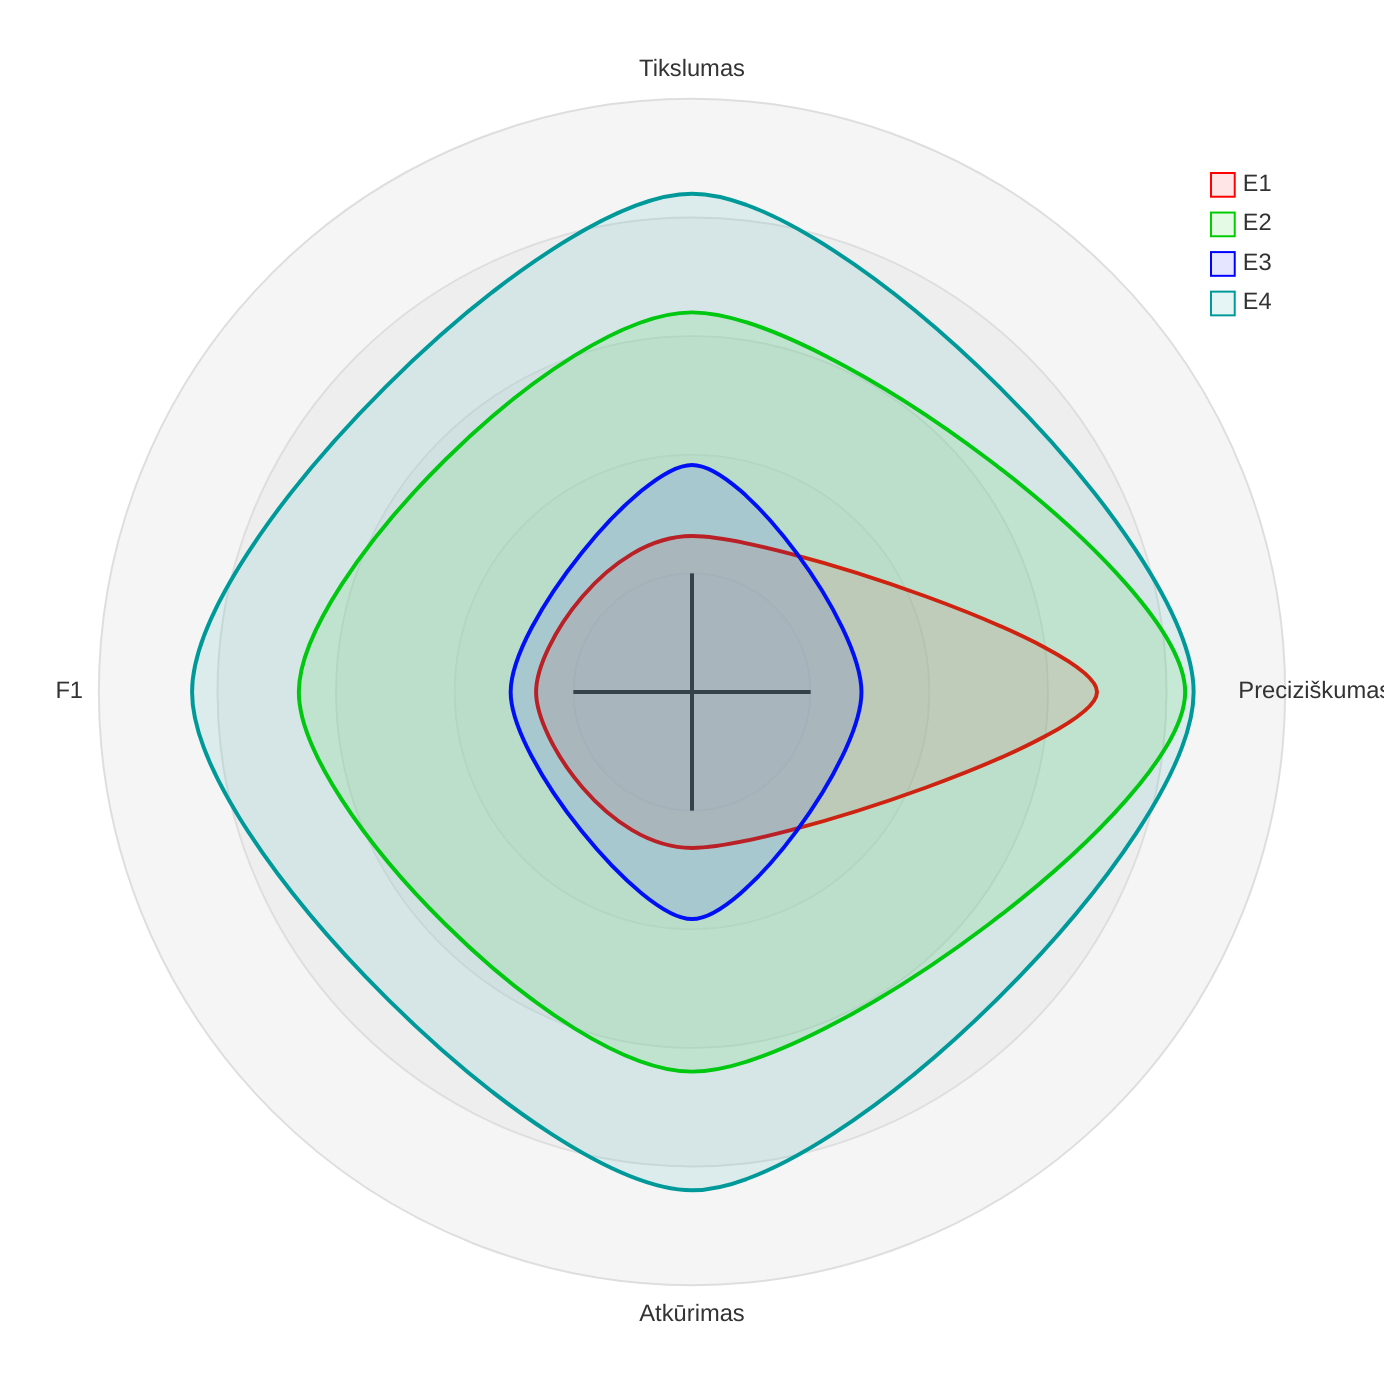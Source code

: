 ---
config:
  radar:
    curveTension: 0.15
    axisScaleFactor: 0.2
  themeVariables:
    cScale0: "#FF0000"
    cScale1: "#00CC00"
    cScale2: "#0000FF "
    cScale3: "#009999 "
    radar:
      curveOpacity: 0.1
id: c52ac12f-eb54-4a17-9739-6dcaabd8d4f7
---
radar-beta
    axis a["Tikslumas"]
    axis p["Preciziškumas"], r["Atkūrimas"], f["F1"]
    curve e1["E1"]{59.2, 73.9, 59.2, 59.2}
    curve e2["E2"]{72.4, 79.1, 72.4, 73.2}
    curve e3["E3"]{63.4, 60, 63.4, 60.7}
    curve e4["E4"]{79.4, 79.6, 79.4, 79.5}

  max 85
  min 50
  %% graticule polygon